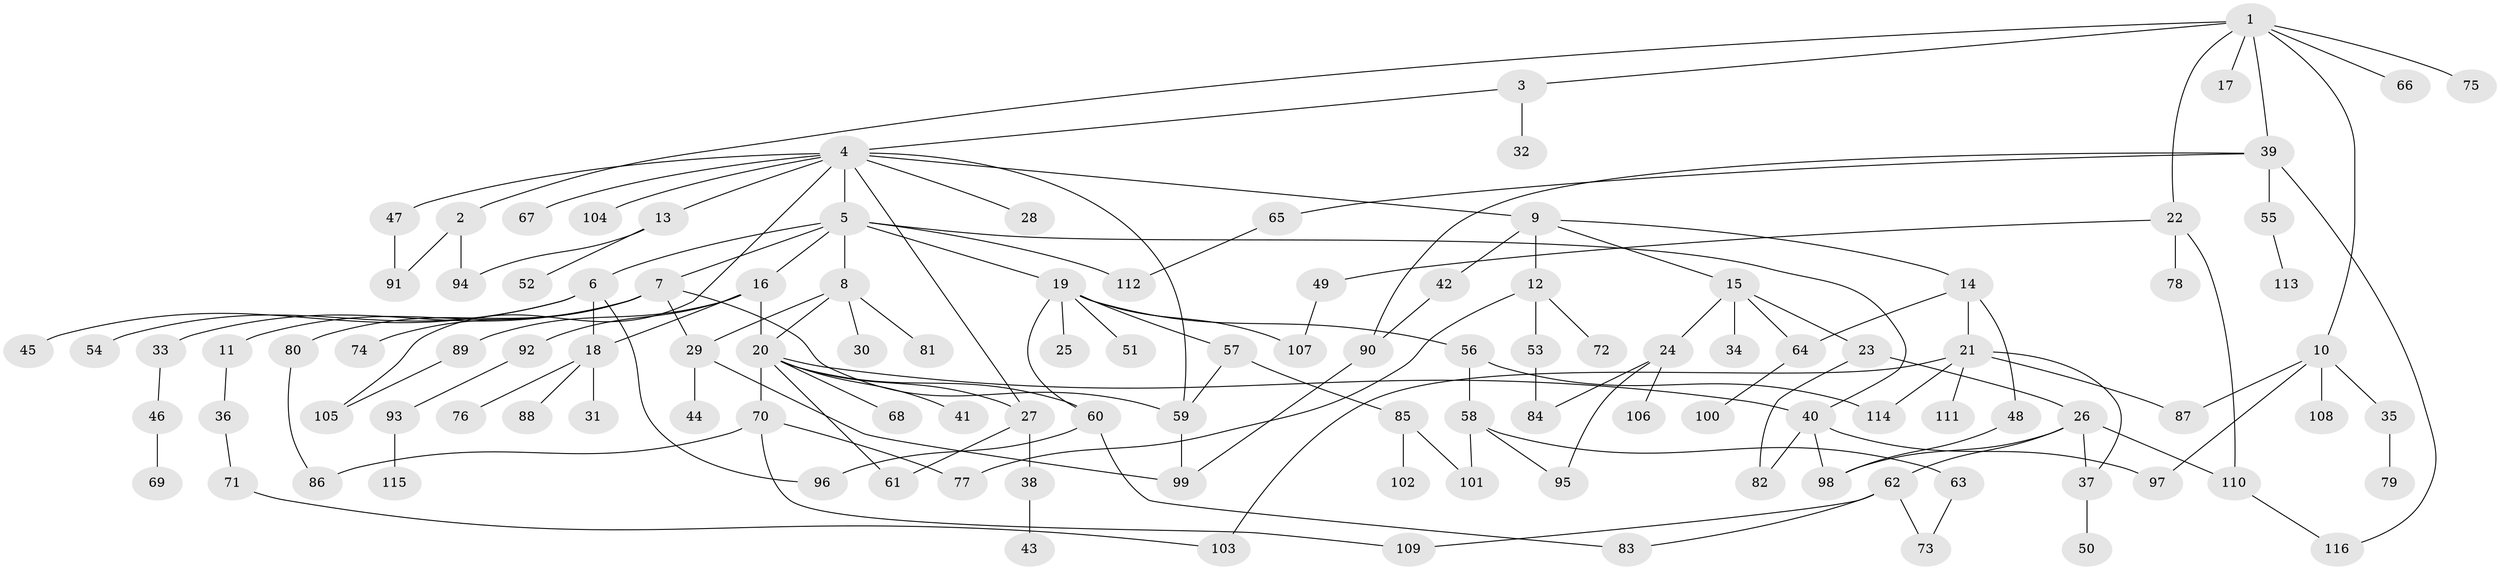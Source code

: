 // coarse degree distribution, {7: 0.012195121951219513, 3: 0.14634146341463414, 2: 0.34146341463414637, 10: 0.012195121951219513, 8: 0.024390243902439025, 4: 0.12195121951219512, 6: 0.036585365853658534, 5: 0.08536585365853659, 1: 0.21951219512195122}
// Generated by graph-tools (version 1.1) at 2025/49/03/04/25 22:49:02]
// undirected, 116 vertices, 152 edges
graph export_dot {
  node [color=gray90,style=filled];
  1;
  2;
  3;
  4;
  5;
  6;
  7;
  8;
  9;
  10;
  11;
  12;
  13;
  14;
  15;
  16;
  17;
  18;
  19;
  20;
  21;
  22;
  23;
  24;
  25;
  26;
  27;
  28;
  29;
  30;
  31;
  32;
  33;
  34;
  35;
  36;
  37;
  38;
  39;
  40;
  41;
  42;
  43;
  44;
  45;
  46;
  47;
  48;
  49;
  50;
  51;
  52;
  53;
  54;
  55;
  56;
  57;
  58;
  59;
  60;
  61;
  62;
  63;
  64;
  65;
  66;
  67;
  68;
  69;
  70;
  71;
  72;
  73;
  74;
  75;
  76;
  77;
  78;
  79;
  80;
  81;
  82;
  83;
  84;
  85;
  86;
  87;
  88;
  89;
  90;
  91;
  92;
  93;
  94;
  95;
  96;
  97;
  98;
  99;
  100;
  101;
  102;
  103;
  104;
  105;
  106;
  107;
  108;
  109;
  110;
  111;
  112;
  113;
  114;
  115;
  116;
  1 -- 2;
  1 -- 3;
  1 -- 10;
  1 -- 17;
  1 -- 22;
  1 -- 39;
  1 -- 66;
  1 -- 75;
  2 -- 91;
  2 -- 94;
  3 -- 4;
  3 -- 32;
  4 -- 5;
  4 -- 9;
  4 -- 13;
  4 -- 28;
  4 -- 47;
  4 -- 67;
  4 -- 104;
  4 -- 105;
  4 -- 27;
  4 -- 59;
  5 -- 6;
  5 -- 7;
  5 -- 8;
  5 -- 16;
  5 -- 19;
  5 -- 40;
  5 -- 112;
  6 -- 18;
  6 -- 45;
  6 -- 54;
  6 -- 96;
  7 -- 11;
  7 -- 33;
  7 -- 74;
  7 -- 80;
  7 -- 59;
  7 -- 29;
  8 -- 29;
  8 -- 30;
  8 -- 81;
  8 -- 20;
  9 -- 12;
  9 -- 14;
  9 -- 15;
  9 -- 42;
  10 -- 35;
  10 -- 108;
  10 -- 97;
  10 -- 87;
  11 -- 36;
  12 -- 53;
  12 -- 72;
  12 -- 77;
  13 -- 52;
  13 -- 94;
  14 -- 21;
  14 -- 48;
  14 -- 64;
  15 -- 23;
  15 -- 24;
  15 -- 34;
  15 -- 64;
  16 -- 20;
  16 -- 89;
  16 -- 92;
  16 -- 18;
  18 -- 31;
  18 -- 76;
  18 -- 88;
  19 -- 25;
  19 -- 51;
  19 -- 56;
  19 -- 57;
  19 -- 60;
  19 -- 107;
  20 -- 27;
  20 -- 41;
  20 -- 61;
  20 -- 68;
  20 -- 70;
  20 -- 60;
  20 -- 40;
  21 -- 37;
  21 -- 87;
  21 -- 103;
  21 -- 111;
  21 -- 114;
  22 -- 49;
  22 -- 78;
  22 -- 110;
  23 -- 26;
  23 -- 82;
  24 -- 95;
  24 -- 106;
  24 -- 84;
  26 -- 62;
  26 -- 98;
  26 -- 110;
  26 -- 37;
  27 -- 38;
  27 -- 61;
  29 -- 44;
  29 -- 99;
  33 -- 46;
  35 -- 79;
  36 -- 71;
  37 -- 50;
  38 -- 43;
  39 -- 55;
  39 -- 65;
  39 -- 90;
  39 -- 116;
  40 -- 82;
  40 -- 97;
  40 -- 98;
  42 -- 90;
  46 -- 69;
  47 -- 91;
  48 -- 98;
  49 -- 107;
  53 -- 84;
  55 -- 113;
  56 -- 58;
  56 -- 114;
  57 -- 59;
  57 -- 85;
  58 -- 63;
  58 -- 101;
  58 -- 95;
  59 -- 99;
  60 -- 83;
  60 -- 96;
  62 -- 109;
  62 -- 83;
  62 -- 73;
  63 -- 73;
  64 -- 100;
  65 -- 112;
  70 -- 86;
  70 -- 109;
  70 -- 77;
  71 -- 103;
  80 -- 86;
  85 -- 102;
  85 -- 101;
  89 -- 105;
  90 -- 99;
  92 -- 93;
  93 -- 115;
  110 -- 116;
}
